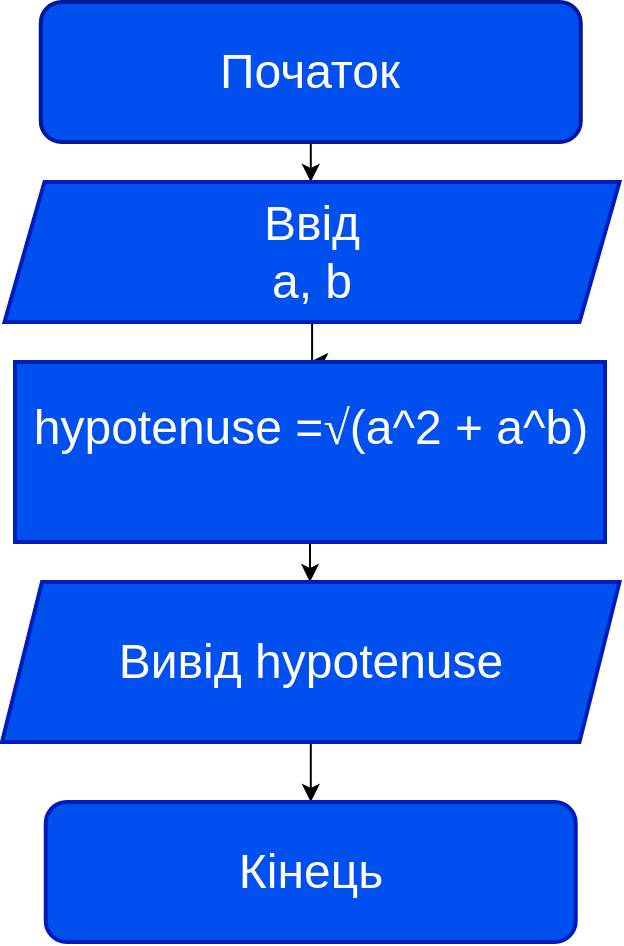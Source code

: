 <mxfile>
    <diagram name="Сторінка-1" id="ijb-Jd9aU0uCA5Vn6Vi3">
        <mxGraphModel dx="582" dy="563" grid="1" gridSize="10" guides="1" tooltips="1" connect="1" arrows="1" fold="1" page="1" pageScale="1" pageWidth="827" pageHeight="1169" math="1" shadow="0">
            <root>
                <mxCell id="0"/>
                <mxCell id="1" parent="0"/>
                <mxCell id="9vuuAndYxhFPuXdxF5XR-4" value="" style="edgeStyle=orthogonalEdgeStyle;rounded=0;orthogonalLoop=1;jettySize=auto;html=1;" parent="1" source="9vuuAndYxhFPuXdxF5XR-2" target="9vuuAndYxhFPuXdxF5XR-3" edge="1">
                    <mxGeometry relative="1" as="geometry"/>
                </mxCell>
                <mxCell id="9vuuAndYxhFPuXdxF5XR-2" value="&lt;font style=&quot;font-size: 24px;&quot;&gt;Початок&lt;/font&gt;" style="rounded=1;whiteSpace=wrap;html=1;fillColor=#0050ef;fontColor=#ffffff;strokeColor=#00189C;strokeWidth=2;" parent="1" vertex="1">
                    <mxGeometry x="278.38" y="330" width="270" height="70" as="geometry"/>
                </mxCell>
                <mxCell id="9vuuAndYxhFPuXdxF5XR-6" value="" style="edgeStyle=orthogonalEdgeStyle;rounded=0;orthogonalLoop=1;jettySize=auto;html=1;" parent="1" source="9vuuAndYxhFPuXdxF5XR-3" target="9vuuAndYxhFPuXdxF5XR-5" edge="1">
                    <mxGeometry relative="1" as="geometry"/>
                </mxCell>
                <mxCell id="9vuuAndYxhFPuXdxF5XR-3" value="Ввід&lt;div style=&quot;font-size: 24px;&quot;&gt;a, b&lt;/div&gt;" style="shape=parallelogram;perimeter=parallelogramPerimeter;whiteSpace=wrap;html=1;fixedSize=1;fillColor=#0050ef;fontColor=#ffffff;strokeColor=#001DBC;strokeWidth=2;fontSize=24;" parent="1" vertex="1">
                    <mxGeometry x="260.25" y="420" width="307.5" height="70" as="geometry"/>
                </mxCell>
                <mxCell id="9vuuAndYxhFPuXdxF5XR-8" value="" style="edgeStyle=orthogonalEdgeStyle;rounded=0;orthogonalLoop=1;jettySize=auto;html=1;" parent="1" source="9vuuAndYxhFPuXdxF5XR-5" target="9vuuAndYxhFPuXdxF5XR-7" edge="1">
                    <mxGeometry relative="1" as="geometry"/>
                </mxCell>
                <mxCell id="9vuuAndYxhFPuXdxF5XR-5" value="hypotenuse =&lt;span style=&quot;font-family: &amp;quot;Times New Roman&amp;quot;, serif; background-color: initial;&quot;&gt;√&lt;/span&gt;(a^2 + a^b)&lt;br&gt;&lt;p class=&quot;MsoNormal&quot;&gt;&lt;span lang=&quot;EN-US&quot;&gt;&lt;/span&gt;&lt;/p&gt;" style="whiteSpace=wrap;html=1;fontSize=24;fillColor=#0050ef;strokeColor=#001DBC;fontColor=#ffffff;strokeWidth=2;align=center;" parent="1" vertex="1">
                    <mxGeometry x="265.5" y="510" width="295" height="90" as="geometry"/>
                </mxCell>
                <mxCell id="9vuuAndYxhFPuXdxF5XR-10" value="" style="edgeStyle=orthogonalEdgeStyle;rounded=0;orthogonalLoop=1;jettySize=auto;html=1;" parent="1" source="9vuuAndYxhFPuXdxF5XR-7" target="9vuuAndYxhFPuXdxF5XR-9" edge="1">
                    <mxGeometry relative="1" as="geometry"/>
                </mxCell>
                <mxCell id="9vuuAndYxhFPuXdxF5XR-7" value="Вивід hypotenuse" style="shape=parallelogram;perimeter=parallelogramPerimeter;whiteSpace=wrap;html=1;fixedSize=1;fontSize=24;fillColor=#0050ef;strokeColor=#001DBC;fontColor=#ffffff;strokeWidth=2;align=center;" parent="1" vertex="1">
                    <mxGeometry x="259" y="620" width="308.75" height="80" as="geometry"/>
                </mxCell>
                <mxCell id="9vuuAndYxhFPuXdxF5XR-9" value="Кінець" style="rounded=1;whiteSpace=wrap;html=1;fontSize=24;fillColor=#0050ef;strokeColor=#001DBC;fontColor=#ffffff;strokeWidth=2;" parent="1" vertex="1">
                    <mxGeometry x="280.87" y="730" width="265" height="70" as="geometry"/>
                </mxCell>
            </root>
        </mxGraphModel>
    </diagram>
</mxfile>